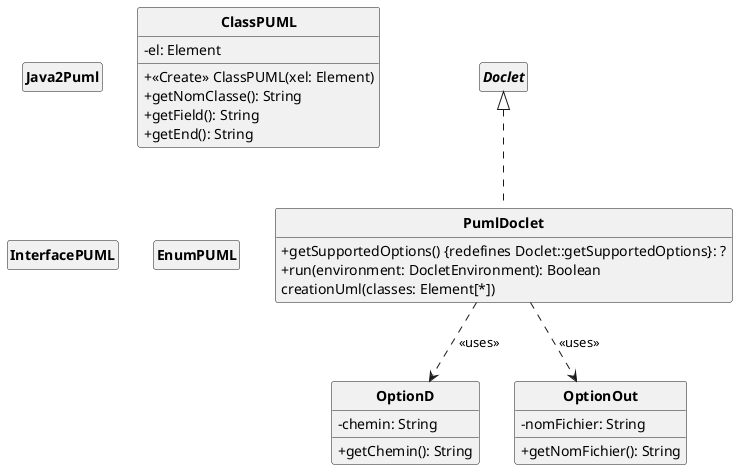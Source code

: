 @startuml
'https://plantuml.com/sequence-diagram
skinparam style strictuml
skinparam classAttributeIconSize 0
skinparam classFontStyle Bold
hide empty members



class Java2Puml
{
}


class ClassPUML
{
    -el: Element
    +<<Create>> ClassPUML(xel: Element)
    +getNomClasse(): String
    +getField(): String
    +getEnd(): String
}


class InterfacePUML
{
}


class EnumPUML
{
}



class PumlDoclet implements Doclet
{
    +getSupportedOptions() {redefines Doclet::getSupportedOptions}: ?
    +run(environment: DocletEnvironment): Boolean
    creationUml(classes: Element[*])
}


class OptionD implements Doclet.Option
{
    -chemin: String
    +getChemin(): String
}


class OptionOut implements Doclet.Option
{
    -nomFichier: String
    +getNomFichier(): String
}



PumlDoclet  ..>  OptionD: <<uses>>
PumlDoclet  ..>  OptionOut: <<uses>>

@enduml